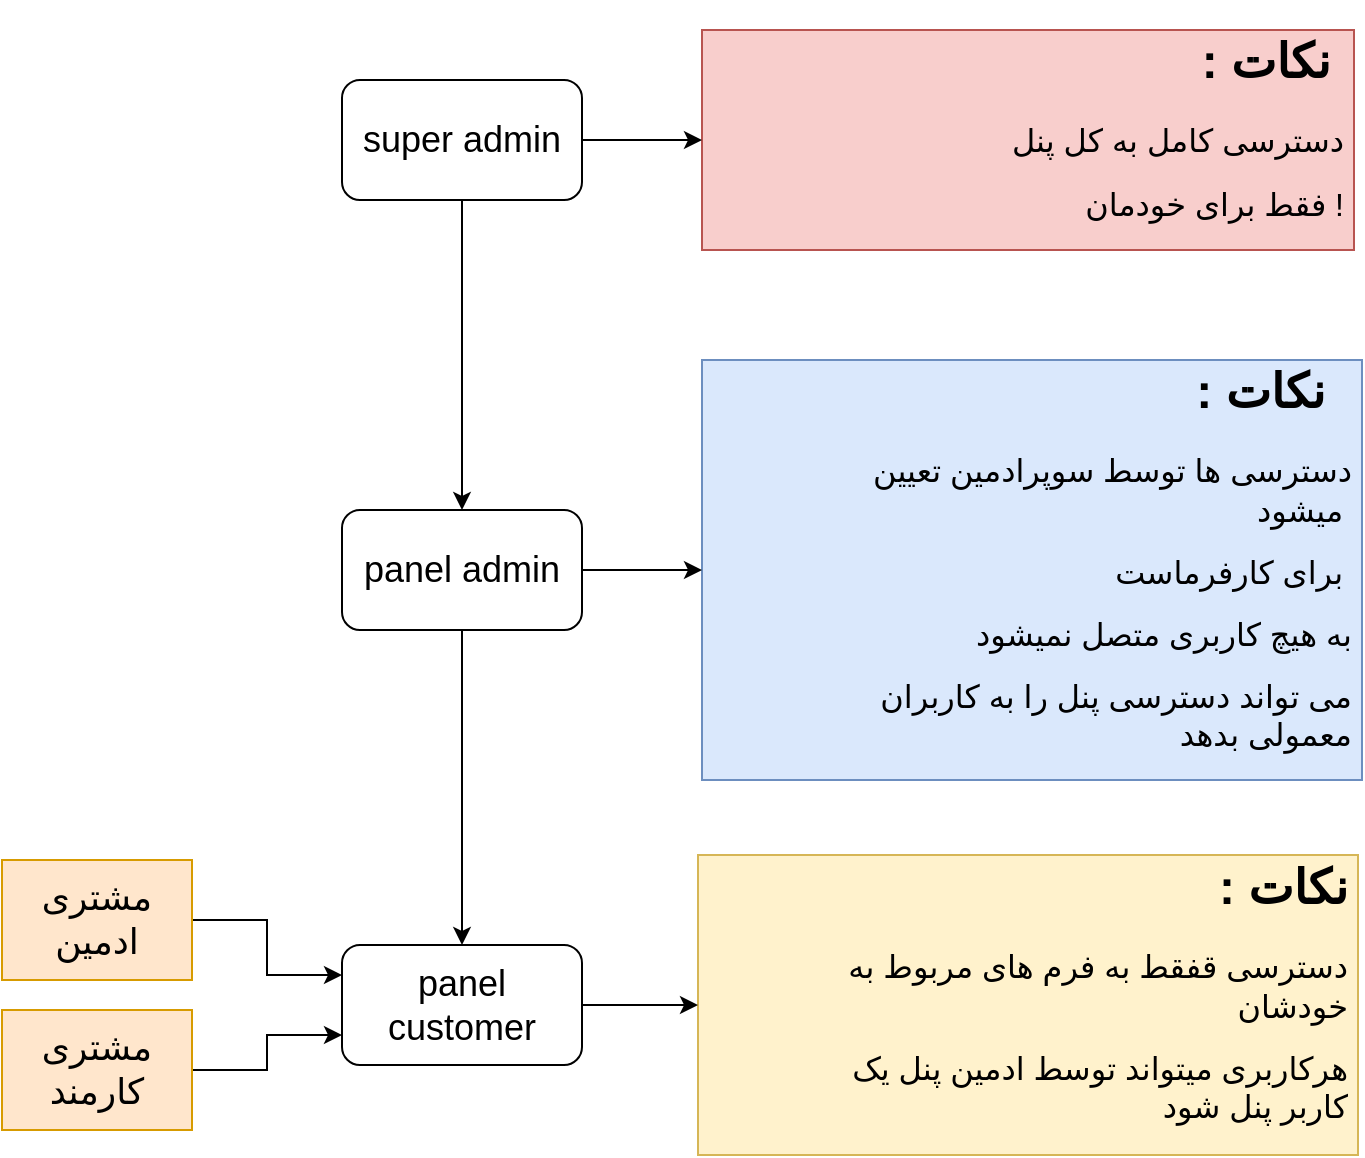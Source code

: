 <mxfile version="14.9.6" type="github">
  <diagram id="C5RBs43oDa-KdzZeNtuy" name="Page-1">
    <mxGraphModel dx="1145" dy="2936" grid="1" gridSize="10" guides="1" tooltips="1" connect="1" arrows="1" fold="1" page="1" pageScale="1" pageWidth="827" pageHeight="1169" math="0" shadow="0">
      <root>
        <mxCell id="WIyWlLk6GJQsqaUBKTNV-0" />
        <mxCell id="WIyWlLk6GJQsqaUBKTNV-1" parent="WIyWlLk6GJQsqaUBKTNV-0" />
        <mxCell id="Qf0AHFLNtZsmSkByr8iH-2" value="&lt;font style=&quot;font-size: 18px&quot;&gt;super admin&lt;/font&gt;" style="rounded=1;whiteSpace=wrap;html=1;" vertex="1" parent="WIyWlLk6GJQsqaUBKTNV-1">
          <mxGeometry x="200" y="-1165" width="120" height="60" as="geometry" />
        </mxCell>
        <mxCell id="Qf0AHFLNtZsmSkByr8iH-3" value="" style="endArrow=classic;html=1;entryX=0.5;entryY=0;entryDx=0;entryDy=0;" edge="1" parent="WIyWlLk6GJQsqaUBKTNV-1" source="Qf0AHFLNtZsmSkByr8iH-2" target="Qf0AHFLNtZsmSkByr8iH-5">
          <mxGeometry width="50" height="50" relative="1" as="geometry">
            <mxPoint x="120" y="-845" as="sourcePoint" />
            <mxPoint x="130" y="-875" as="targetPoint" />
          </mxGeometry>
        </mxCell>
        <mxCell id="Qf0AHFLNtZsmSkByr8iH-5" value="&lt;font style=&quot;font-size: 18px&quot;&gt;panel admin&lt;/font&gt;" style="rounded=1;whiteSpace=wrap;html=1;" vertex="1" parent="WIyWlLk6GJQsqaUBKTNV-1">
          <mxGeometry x="200" y="-950" width="120" height="60" as="geometry" />
        </mxCell>
        <mxCell id="Qf0AHFLNtZsmSkByr8iH-7" value="&lt;span style=&quot;font-size: 18px&quot;&gt;panel customer&lt;/span&gt;" style="rounded=1;whiteSpace=wrap;html=1;" vertex="1" parent="WIyWlLk6GJQsqaUBKTNV-1">
          <mxGeometry x="200" y="-732.5" width="120" height="60" as="geometry" />
        </mxCell>
        <mxCell id="Qf0AHFLNtZsmSkByr8iH-11" value="" style="endArrow=classic;html=1;exitX=0.5;exitY=1;exitDx=0;exitDy=0;entryX=0.5;entryY=0;entryDx=0;entryDy=0;" edge="1" parent="WIyWlLk6GJQsqaUBKTNV-1" source="Qf0AHFLNtZsmSkByr8iH-5" target="Qf0AHFLNtZsmSkByr8iH-7">
          <mxGeometry width="50" height="50" relative="1" as="geometry">
            <mxPoint x="310" y="-725" as="sourcePoint" />
            <mxPoint x="120" y="-715" as="targetPoint" />
          </mxGeometry>
        </mxCell>
        <mxCell id="Qf0AHFLNtZsmSkByr8iH-14" value="&lt;blockquote style=&quot;margin: 0 0 0 40px ; border: none ; padding: 0px&quot;&gt;&lt;h1&gt;&lt;font style=&quot;font-size: 24px&quot;&gt;&amp;nbsp;:&amp;nbsp;&lt;/font&gt;نکات&amp;nbsp;&lt;/h1&gt;&lt;p&gt;&lt;font size=&quot;3&quot;&gt;دسترسی کامل به کل پنل&lt;/font&gt;&lt;/p&gt;&lt;p&gt;&lt;font size=&quot;3&quot;&gt;فقط برای خودمان !&lt;/font&gt;&lt;/p&gt;&lt;/blockquote&gt;" style="text;html=1;strokeColor=#b85450;fillColor=#f8cecc;spacing=5;spacingTop=-20;whiteSpace=wrap;overflow=hidden;rounded=0;align=right;verticalAlign=middle;labelPosition=center;verticalLabelPosition=middle;labelBorderColor=none;" vertex="1" parent="WIyWlLk6GJQsqaUBKTNV-1">
          <mxGeometry x="380" y="-1190" width="326" height="110" as="geometry" />
        </mxCell>
        <mxCell id="Qf0AHFLNtZsmSkByr8iH-15" value="&lt;blockquote style=&quot;margin: 0 0 0 40px ; border: none ; padding: 0px&quot;&gt;&lt;h1&gt;&lt;font style=&quot;font-size: 24px&quot;&gt;&amp;nbsp;: نکات&amp;nbsp;&amp;nbsp;&lt;/font&gt;&lt;/h1&gt;&lt;p&gt;&lt;font size=&quot;3&quot;&gt;دسترسی ها توسط سوپرادمین تعیین میشود&amp;nbsp;&lt;/font&gt;&lt;/p&gt;&lt;p&gt;&lt;font size=&quot;3&quot;&gt;برای کارفرماست&amp;nbsp;&lt;/font&gt;&lt;/p&gt;&lt;p&gt;&lt;font size=&quot;3&quot;&gt;به هیچ کاربری متصل نمیشود&lt;/font&gt;&lt;/p&gt;&lt;p&gt;&lt;span style=&quot;font-size: medium&quot;&gt;می تواند دسترسی پنل را به کاربران معمولی بدهد&lt;/span&gt;&lt;br&gt;&lt;/p&gt;&lt;p&gt;&lt;span style=&quot;font-size: medium&quot;&gt;محدودیتی در مشاهده فرم ها ندارند&lt;/span&gt;&lt;/p&gt;&lt;/blockquote&gt;" style="text;html=1;strokeColor=#6c8ebf;fillColor=#dae8fc;spacing=5;spacingTop=-20;whiteSpace=wrap;overflow=hidden;rounded=0;align=right;verticalAlign=middle;labelPosition=center;verticalLabelPosition=middle;labelBorderColor=none;" vertex="1" parent="WIyWlLk6GJQsqaUBKTNV-1">
          <mxGeometry x="380" y="-1025" width="330" height="210" as="geometry" />
        </mxCell>
        <mxCell id="Qf0AHFLNtZsmSkByr8iH-16" value="" style="endArrow=classic;html=1;exitX=1;exitY=0.5;exitDx=0;exitDy=0;entryX=0;entryY=0.5;entryDx=0;entryDy=0;" edge="1" parent="WIyWlLk6GJQsqaUBKTNV-1" source="Qf0AHFLNtZsmSkByr8iH-2" target="Qf0AHFLNtZsmSkByr8iH-14">
          <mxGeometry width="50" height="50" relative="1" as="geometry">
            <mxPoint x="360" y="-935" as="sourcePoint" />
            <mxPoint x="410" y="-985" as="targetPoint" />
          </mxGeometry>
        </mxCell>
        <mxCell id="Qf0AHFLNtZsmSkByr8iH-18" value="" style="endArrow=classic;html=1;exitX=1;exitY=0.5;exitDx=0;exitDy=0;entryX=0;entryY=0.5;entryDx=0;entryDy=0;" edge="1" parent="WIyWlLk6GJQsqaUBKTNV-1" source="Qf0AHFLNtZsmSkByr8iH-5" target="Qf0AHFLNtZsmSkByr8iH-15">
          <mxGeometry width="50" height="50" relative="1" as="geometry">
            <mxPoint x="180" y="-830" as="sourcePoint" />
            <mxPoint x="390" y="-830" as="targetPoint" />
          </mxGeometry>
        </mxCell>
        <mxCell id="Qf0AHFLNtZsmSkByr8iH-19" value="&lt;blockquote style=&quot;margin: 0 0 0 40px ; border: none ; padding: 0px&quot;&gt;&lt;h1&gt;&lt;font style=&quot;font-size: 24px&quot;&gt;&amp;nbsp;: نکات&lt;/font&gt;&lt;/h1&gt;&lt;p&gt;&lt;font size=&quot;3&quot;&gt;دسترسی قفقط به فرم های مربوط به خودشان&lt;/font&gt;&lt;/p&gt;&lt;p&gt;&lt;font size=&quot;3&quot;&gt;هرکاربری میتواند توسط ادمین پنل یک کاربر پنل شود&lt;/font&gt;&lt;/p&gt;&lt;p&gt;&lt;font size=&quot;3&quot;&gt;به عنوان مشتری شناخته می شود&amp;nbsp;&lt;/font&gt;&lt;/p&gt;&lt;/blockquote&gt;" style="text;html=1;strokeColor=#d6b656;fillColor=#fff2cc;spacing=5;spacingTop=-20;whiteSpace=wrap;overflow=hidden;rounded=0;align=right;verticalAlign=middle;labelPosition=center;verticalLabelPosition=middle;labelBorderColor=none;" vertex="1" parent="WIyWlLk6GJQsqaUBKTNV-1">
          <mxGeometry x="378" y="-777.5" width="330" height="150" as="geometry" />
        </mxCell>
        <mxCell id="Qf0AHFLNtZsmSkByr8iH-27" value="" style="endArrow=classic;html=1;exitX=1;exitY=0.5;exitDx=0;exitDy=0;entryX=0;entryY=0.5;entryDx=0;entryDy=0;" edge="1" parent="WIyWlLk6GJQsqaUBKTNV-1" source="Qf0AHFLNtZsmSkByr8iH-7" target="Qf0AHFLNtZsmSkByr8iH-19">
          <mxGeometry width="50" height="50" relative="1" as="geometry">
            <mxPoint x="360" y="-955" as="sourcePoint" />
            <mxPoint x="410" y="-1005" as="targetPoint" />
          </mxGeometry>
        </mxCell>
        <mxCell id="Qf0AHFLNtZsmSkByr8iH-33" style="edgeStyle=orthogonalEdgeStyle;rounded=0;orthogonalLoop=1;jettySize=auto;html=1;exitX=1;exitY=0.5;exitDx=0;exitDy=0;entryX=0;entryY=0.25;entryDx=0;entryDy=0;" edge="1" parent="WIyWlLk6GJQsqaUBKTNV-1" source="Qf0AHFLNtZsmSkByr8iH-30" target="Qf0AHFLNtZsmSkByr8iH-7">
          <mxGeometry relative="1" as="geometry" />
        </mxCell>
        <mxCell id="Qf0AHFLNtZsmSkByr8iH-30" value="&lt;span style=&quot;font-size: 18px&quot;&gt;مشتری ادمین&lt;/span&gt;" style="rounded=0;whiteSpace=wrap;html=1;strokeColor=#d79b00;align=center;verticalAlign=middle;fillColor=#ffe6cc;" vertex="1" parent="WIyWlLk6GJQsqaUBKTNV-1">
          <mxGeometry x="30" y="-775" width="95" height="60" as="geometry" />
        </mxCell>
        <mxCell id="Qf0AHFLNtZsmSkByr8iH-35" style="edgeStyle=orthogonalEdgeStyle;rounded=0;orthogonalLoop=1;jettySize=auto;html=1;exitX=1;exitY=0.5;exitDx=0;exitDy=0;entryX=0;entryY=0.75;entryDx=0;entryDy=0;" edge="1" parent="WIyWlLk6GJQsqaUBKTNV-1" source="Qf0AHFLNtZsmSkByr8iH-31" target="Qf0AHFLNtZsmSkByr8iH-7">
          <mxGeometry relative="1" as="geometry" />
        </mxCell>
        <mxCell id="Qf0AHFLNtZsmSkByr8iH-31" value="&lt;span style=&quot;font-size: 18px&quot;&gt;مشتری کارمند&lt;/span&gt;" style="rounded=0;whiteSpace=wrap;html=1;strokeColor=#d79b00;align=center;verticalAlign=middle;fillColor=#ffe6cc;" vertex="1" parent="WIyWlLk6GJQsqaUBKTNV-1">
          <mxGeometry x="30" y="-700" width="95" height="60" as="geometry" />
        </mxCell>
      </root>
    </mxGraphModel>
  </diagram>
</mxfile>
